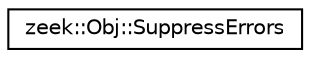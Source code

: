 digraph "Graphical Class Hierarchy"
{
 // LATEX_PDF_SIZE
  edge [fontname="Helvetica",fontsize="10",labelfontname="Helvetica",labelfontsize="10"];
  node [fontname="Helvetica",fontsize="10",shape=record];
  rankdir="LR";
  Node0 [label="zeek::Obj::SuppressErrors",height=0.2,width=0.4,color="black", fillcolor="white", style="filled",URL="$dc/d6b/classzeek_1_1Obj_1_1SuppressErrors.html",tooltip=" "];
}
